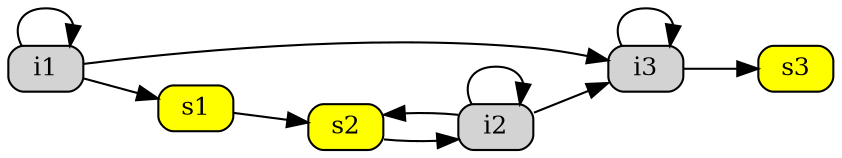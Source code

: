 /* Generate in command line:
//png previews better, but svg works better as an end-product online
dot -Tsvg graph-url-test-3.gv -o graph-url-test-3.svg */


/* digraph G {
	A1->B1 [href="/category/question/", target="_parent", label="click HERE"];
} */

digraph G {
	rankdir=LR
	//splines=curved //tends not to work well
	node [shape=box, style="rounded,filled", fontsize=12, height=0.3, width=0.5, fixedsize=true]
	
	subgraph i {
		node [fillcolor=lightgrey]
		i1, i2, i3 [href="/category/question/", target="_parent"]
		i1->i1
		i2->i2
		i3->i3
		i1->i3
		i2->i3
	}

	subgraph s {
		node [fillcolor=yellow]
		s1, s2, s3 [href="/category/question/", target="_parent"]
		s1->s2
	}

	i1->s1
	i2->s2
	s2->i2
	i3->s3
	
}
